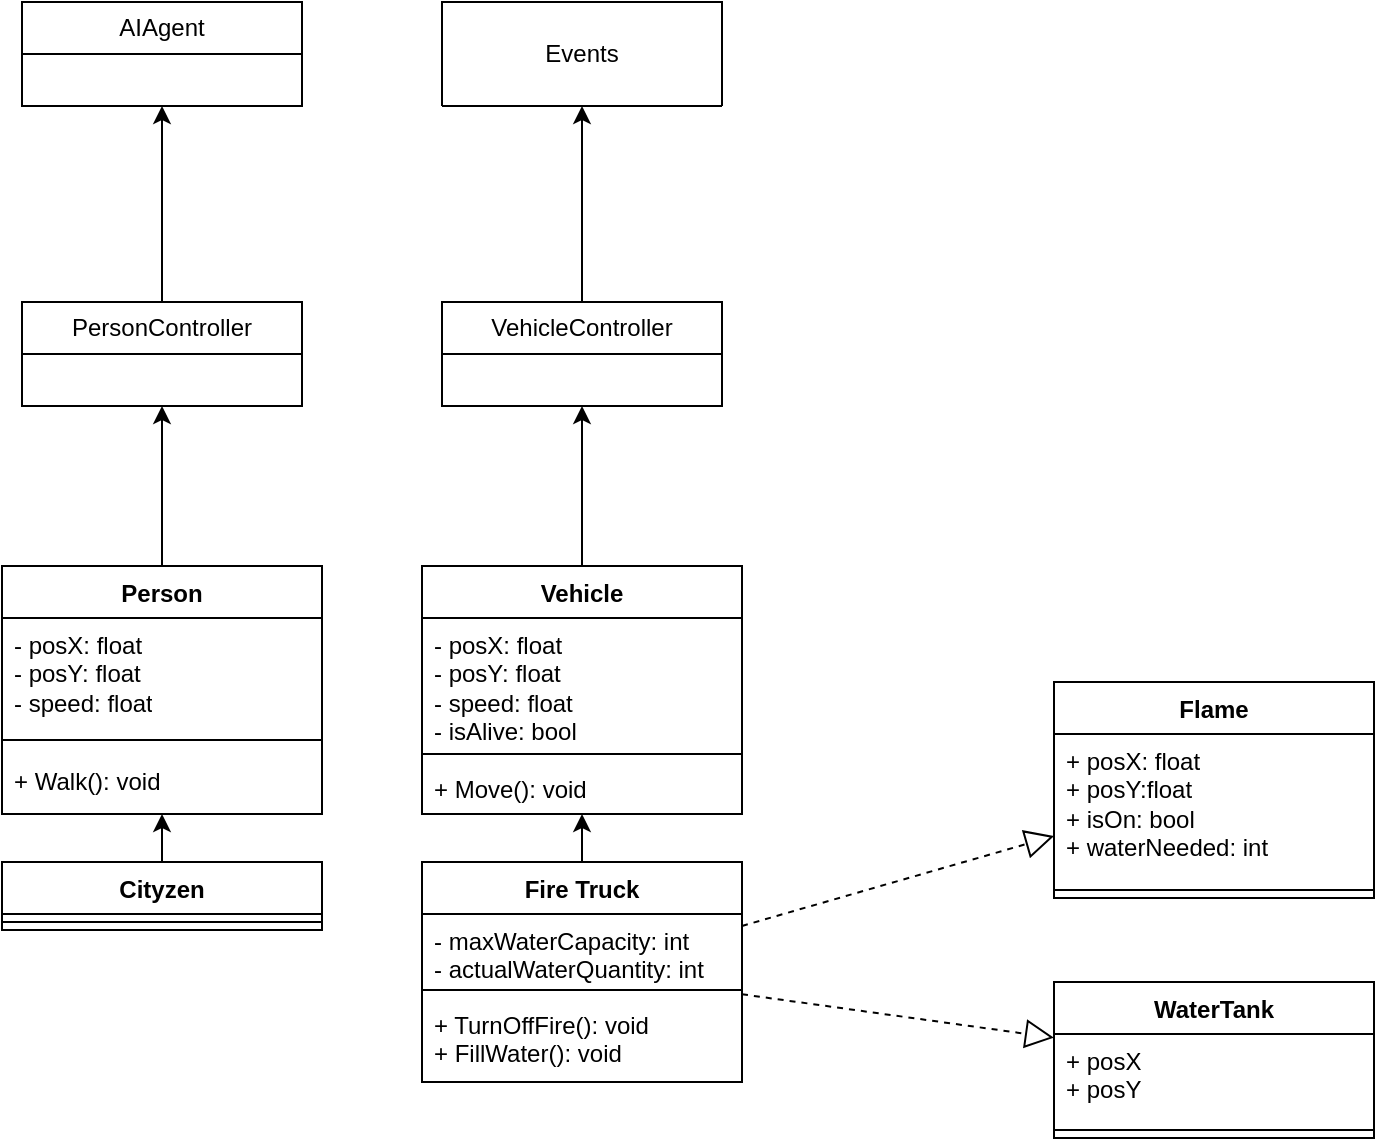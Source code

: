 <mxfile version="24.8.3">
  <diagram name="Página-1" id="SKRLu6_MuARgDEXjkevO">
    <mxGraphModel dx="1613" dy="696" grid="1" gridSize="10" guides="1" tooltips="1" connect="1" arrows="1" fold="1" page="1" pageScale="1" pageWidth="827" pageHeight="1169" math="0" shadow="0">
      <root>
        <mxCell id="0" />
        <mxCell id="1" parent="0" />
        <mxCell id="l5hHfNC6Q23JsbaUlXzg-47" style="edgeStyle=orthogonalEdgeStyle;rounded=0;orthogonalLoop=1;jettySize=auto;html=1;entryX=0.5;entryY=1;entryDx=0;entryDy=0;" edge="1" parent="1" source="l5hHfNC6Q23JsbaUlXzg-9" target="l5hHfNC6Q23JsbaUlXzg-46">
          <mxGeometry relative="1" as="geometry" />
        </mxCell>
        <mxCell id="l5hHfNC6Q23JsbaUlXzg-9" value="Person" style="swimlane;fontStyle=1;align=center;verticalAlign=top;childLayout=stackLayout;horizontal=1;startSize=26;horizontalStack=0;resizeParent=1;resizeParentMax=0;resizeLast=0;collapsible=1;marginBottom=0;whiteSpace=wrap;html=1;" vertex="1" parent="1">
          <mxGeometry x="44" y="832" width="160" height="124" as="geometry" />
        </mxCell>
        <mxCell id="l5hHfNC6Q23JsbaUlXzg-24" value="- posX: float&lt;div&gt;- posY: float&lt;/div&gt;&lt;div&gt;- speed: float&lt;/div&gt;" style="text;strokeColor=none;fillColor=none;align=left;verticalAlign=top;spacingLeft=4;spacingRight=4;overflow=hidden;rotatable=0;points=[[0,0.5],[1,0.5]];portConstraint=eastwest;whiteSpace=wrap;html=1;" vertex="1" parent="l5hHfNC6Q23JsbaUlXzg-9">
          <mxGeometry y="26" width="160" height="54" as="geometry" />
        </mxCell>
        <mxCell id="l5hHfNC6Q23JsbaUlXzg-11" value="" style="line;strokeWidth=1;fillColor=none;align=left;verticalAlign=middle;spacingTop=-1;spacingLeft=3;spacingRight=3;rotatable=0;labelPosition=right;points=[];portConstraint=eastwest;strokeColor=inherit;" vertex="1" parent="l5hHfNC6Q23JsbaUlXzg-9">
          <mxGeometry y="80" width="160" height="14" as="geometry" />
        </mxCell>
        <mxCell id="l5hHfNC6Q23JsbaUlXzg-12" value="+ Walk(): void" style="text;strokeColor=none;fillColor=none;align=left;verticalAlign=top;spacingLeft=4;spacingRight=4;overflow=hidden;rotatable=0;points=[[0,0.5],[1,0.5]];portConstraint=eastwest;whiteSpace=wrap;html=1;" vertex="1" parent="l5hHfNC6Q23JsbaUlXzg-9">
          <mxGeometry y="94" width="160" height="30" as="geometry" />
        </mxCell>
        <mxCell id="l5hHfNC6Q23JsbaUlXzg-18" style="edgeStyle=orthogonalEdgeStyle;rounded=0;orthogonalLoop=1;jettySize=auto;html=1;" edge="1" parent="1" source="l5hHfNC6Q23JsbaUlXzg-14" target="l5hHfNC6Q23JsbaUlXzg-9">
          <mxGeometry relative="1" as="geometry" />
        </mxCell>
        <mxCell id="l5hHfNC6Q23JsbaUlXzg-14" value="Cityzen" style="swimlane;fontStyle=1;align=center;verticalAlign=top;childLayout=stackLayout;horizontal=1;startSize=26;horizontalStack=0;resizeParent=1;resizeParentMax=0;resizeLast=0;collapsible=1;marginBottom=0;whiteSpace=wrap;html=1;" vertex="1" parent="1">
          <mxGeometry x="44" y="980" width="160" height="34" as="geometry" />
        </mxCell>
        <mxCell id="l5hHfNC6Q23JsbaUlXzg-16" value="" style="line;strokeWidth=1;fillColor=none;align=left;verticalAlign=middle;spacingTop=-1;spacingLeft=3;spacingRight=3;rotatable=0;labelPosition=right;points=[];portConstraint=eastwest;strokeColor=inherit;" vertex="1" parent="l5hHfNC6Q23JsbaUlXzg-14">
          <mxGeometry y="26" width="160" height="8" as="geometry" />
        </mxCell>
        <mxCell id="l5hHfNC6Q23JsbaUlXzg-49" style="edgeStyle=orthogonalEdgeStyle;rounded=0;orthogonalLoop=1;jettySize=auto;html=1;" edge="1" parent="1" source="l5hHfNC6Q23JsbaUlXzg-19" target="l5hHfNC6Q23JsbaUlXzg-48">
          <mxGeometry relative="1" as="geometry">
            <mxPoint x="334" y="750.0" as="targetPoint" />
          </mxGeometry>
        </mxCell>
        <mxCell id="l5hHfNC6Q23JsbaUlXzg-19" value="Vehicle" style="swimlane;fontStyle=1;align=center;verticalAlign=top;childLayout=stackLayout;horizontal=1;startSize=26;horizontalStack=0;resizeParent=1;resizeParentMax=0;resizeLast=0;collapsible=1;marginBottom=0;whiteSpace=wrap;html=1;" vertex="1" parent="1">
          <mxGeometry x="254" y="832" width="160" height="124" as="geometry" />
        </mxCell>
        <mxCell id="l5hHfNC6Q23JsbaUlXzg-25" value="- posX: float&lt;div&gt;- posY: float&lt;/div&gt;&lt;div&gt;- speed: float&lt;/div&gt;&lt;div&gt;- isAlive: bool&lt;/div&gt;" style="text;strokeColor=none;fillColor=none;align=left;verticalAlign=top;spacingLeft=4;spacingRight=4;overflow=hidden;rotatable=0;points=[[0,0.5],[1,0.5]];portConstraint=eastwest;whiteSpace=wrap;html=1;" vertex="1" parent="l5hHfNC6Q23JsbaUlXzg-19">
          <mxGeometry y="26" width="160" height="64" as="geometry" />
        </mxCell>
        <mxCell id="l5hHfNC6Q23JsbaUlXzg-21" value="" style="line;strokeWidth=1;fillColor=none;align=left;verticalAlign=middle;spacingTop=-1;spacingLeft=3;spacingRight=3;rotatable=0;labelPosition=right;points=[];portConstraint=eastwest;strokeColor=inherit;" vertex="1" parent="l5hHfNC6Q23JsbaUlXzg-19">
          <mxGeometry y="90" width="160" height="8" as="geometry" />
        </mxCell>
        <mxCell id="l5hHfNC6Q23JsbaUlXzg-22" value="+ Move(): void" style="text;strokeColor=none;fillColor=none;align=left;verticalAlign=top;spacingLeft=4;spacingRight=4;overflow=hidden;rotatable=0;points=[[0,0.5],[1,0.5]];portConstraint=eastwest;whiteSpace=wrap;html=1;" vertex="1" parent="l5hHfNC6Q23JsbaUlXzg-19">
          <mxGeometry y="98" width="160" height="26" as="geometry" />
        </mxCell>
        <mxCell id="l5hHfNC6Q23JsbaUlXzg-28" style="edgeStyle=orthogonalEdgeStyle;rounded=0;orthogonalLoop=1;jettySize=auto;html=1;" edge="1" parent="1" source="l5hHfNC6Q23JsbaUlXzg-26" target="l5hHfNC6Q23JsbaUlXzg-19">
          <mxGeometry relative="1" as="geometry" />
        </mxCell>
        <mxCell id="l5hHfNC6Q23JsbaUlXzg-26" value="Fire Truck" style="swimlane;fontStyle=1;align=center;verticalAlign=top;childLayout=stackLayout;horizontal=1;startSize=26;horizontalStack=0;resizeParent=1;resizeParentMax=0;resizeLast=0;collapsible=1;marginBottom=0;whiteSpace=wrap;html=1;" vertex="1" parent="1">
          <mxGeometry x="254" y="980" width="160" height="110" as="geometry" />
        </mxCell>
        <mxCell id="l5hHfNC6Q23JsbaUlXzg-29" value="- maxWaterCapacity: int&lt;div&gt;- actualWaterQuantity: int&lt;/div&gt;" style="text;strokeColor=none;fillColor=none;align=left;verticalAlign=top;spacingLeft=4;spacingRight=4;overflow=hidden;rotatable=0;points=[[0,0.5],[1,0.5]];portConstraint=eastwest;whiteSpace=wrap;html=1;" vertex="1" parent="l5hHfNC6Q23JsbaUlXzg-26">
          <mxGeometry y="26" width="160" height="34" as="geometry" />
        </mxCell>
        <mxCell id="l5hHfNC6Q23JsbaUlXzg-27" value="" style="line;strokeWidth=1;fillColor=none;align=left;verticalAlign=middle;spacingTop=-1;spacingLeft=3;spacingRight=3;rotatable=0;labelPosition=right;points=[];portConstraint=eastwest;strokeColor=inherit;" vertex="1" parent="l5hHfNC6Q23JsbaUlXzg-26">
          <mxGeometry y="60" width="160" height="8" as="geometry" />
        </mxCell>
        <mxCell id="l5hHfNC6Q23JsbaUlXzg-30" value="+ TurnOffFire(): void&lt;div&gt;+ FillWater(): void&lt;/div&gt;" style="text;strokeColor=none;fillColor=none;align=left;verticalAlign=top;spacingLeft=4;spacingRight=4;overflow=hidden;rotatable=0;points=[[0,0.5],[1,0.5]];portConstraint=eastwest;whiteSpace=wrap;html=1;" vertex="1" parent="l5hHfNC6Q23JsbaUlXzg-26">
          <mxGeometry y="68" width="160" height="42" as="geometry" />
        </mxCell>
        <mxCell id="l5hHfNC6Q23JsbaUlXzg-42" value="Flame" style="swimlane;fontStyle=1;align=center;verticalAlign=top;childLayout=stackLayout;horizontal=1;startSize=26;horizontalStack=0;resizeParent=1;resizeParentMax=0;resizeLast=0;collapsible=1;marginBottom=0;whiteSpace=wrap;html=1;" vertex="1" parent="1">
          <mxGeometry x="570" y="890" width="160" height="108" as="geometry" />
        </mxCell>
        <mxCell id="l5hHfNC6Q23JsbaUlXzg-43" value="+ posX: float&lt;div&gt;+ posY:float&lt;/div&gt;&lt;div&gt;+ isOn: bool&lt;/div&gt;&lt;div&gt;+ waterNeeded: int&lt;/div&gt;" style="text;strokeColor=none;fillColor=none;align=left;verticalAlign=top;spacingLeft=4;spacingRight=4;overflow=hidden;rotatable=0;points=[[0,0.5],[1,0.5]];portConstraint=eastwest;whiteSpace=wrap;html=1;" vertex="1" parent="l5hHfNC6Q23JsbaUlXzg-42">
          <mxGeometry y="26" width="160" height="74" as="geometry" />
        </mxCell>
        <mxCell id="l5hHfNC6Q23JsbaUlXzg-44" value="" style="line;strokeWidth=1;fillColor=none;align=left;verticalAlign=middle;spacingTop=-1;spacingLeft=3;spacingRight=3;rotatable=0;labelPosition=right;points=[];portConstraint=eastwest;strokeColor=inherit;" vertex="1" parent="l5hHfNC6Q23JsbaUlXzg-42">
          <mxGeometry y="100" width="160" height="8" as="geometry" />
        </mxCell>
        <mxCell id="l5hHfNC6Q23JsbaUlXzg-53" style="edgeStyle=orthogonalEdgeStyle;rounded=0;orthogonalLoop=1;jettySize=auto;html=1;" edge="1" parent="1" source="l5hHfNC6Q23JsbaUlXzg-46" target="l5hHfNC6Q23JsbaUlXzg-52">
          <mxGeometry relative="1" as="geometry" />
        </mxCell>
        <mxCell id="l5hHfNC6Q23JsbaUlXzg-46" value="PersonController" style="swimlane;fontStyle=0;childLayout=stackLayout;horizontal=1;startSize=26;fillColor=none;horizontalStack=0;resizeParent=1;resizeParentMax=0;resizeLast=0;collapsible=1;marginBottom=0;whiteSpace=wrap;html=1;" vertex="1" parent="1">
          <mxGeometry x="54" y="700" width="140" height="52" as="geometry" />
        </mxCell>
        <mxCell id="l5hHfNC6Q23JsbaUlXzg-51" style="edgeStyle=orthogonalEdgeStyle;rounded=0;orthogonalLoop=1;jettySize=auto;html=1;entryX=0.5;entryY=1;entryDx=0;entryDy=0;" edge="1" parent="1" source="l5hHfNC6Q23JsbaUlXzg-48" target="l5hHfNC6Q23JsbaUlXzg-50">
          <mxGeometry relative="1" as="geometry" />
        </mxCell>
        <mxCell id="l5hHfNC6Q23JsbaUlXzg-48" value="VehicleController" style="swimlane;fontStyle=0;childLayout=stackLayout;horizontal=1;startSize=26;fillColor=none;horizontalStack=0;resizeParent=1;resizeParentMax=0;resizeLast=0;collapsible=1;marginBottom=0;whiteSpace=wrap;html=1;" vertex="1" parent="1">
          <mxGeometry x="264" y="700" width="140" height="52" as="geometry" />
        </mxCell>
        <mxCell id="l5hHfNC6Q23JsbaUlXzg-50" value="Events" style="swimlane;fontStyle=0;childLayout=stackLayout;horizontal=1;startSize=52;fillColor=none;horizontalStack=0;resizeParent=1;resizeParentMax=0;resizeLast=0;collapsible=1;marginBottom=0;whiteSpace=wrap;html=1;" vertex="1" parent="1">
          <mxGeometry x="264" y="550" width="140" height="52" as="geometry" />
        </mxCell>
        <mxCell id="l5hHfNC6Q23JsbaUlXzg-52" value="AIAgent" style="swimlane;fontStyle=0;childLayout=stackLayout;horizontal=1;startSize=26;fillColor=none;horizontalStack=0;resizeParent=1;resizeParentMax=0;resizeLast=0;collapsible=1;marginBottom=0;whiteSpace=wrap;html=1;" vertex="1" parent="1">
          <mxGeometry x="54" y="550" width="140" height="52" as="geometry" />
        </mxCell>
        <mxCell id="l5hHfNC6Q23JsbaUlXzg-68" value="WaterTank" style="swimlane;fontStyle=1;align=center;verticalAlign=top;childLayout=stackLayout;horizontal=1;startSize=26;horizontalStack=0;resizeParent=1;resizeParentMax=0;resizeLast=0;collapsible=1;marginBottom=0;whiteSpace=wrap;html=1;" vertex="1" parent="1">
          <mxGeometry x="570" y="1040" width="160" height="78" as="geometry" />
        </mxCell>
        <mxCell id="l5hHfNC6Q23JsbaUlXzg-69" value="+ posX&lt;div&gt;+ posY&lt;/div&gt;" style="text;strokeColor=none;fillColor=none;align=left;verticalAlign=top;spacingLeft=4;spacingRight=4;overflow=hidden;rotatable=0;points=[[0,0.5],[1,0.5]];portConstraint=eastwest;whiteSpace=wrap;html=1;" vertex="1" parent="l5hHfNC6Q23JsbaUlXzg-68">
          <mxGeometry y="26" width="160" height="44" as="geometry" />
        </mxCell>
        <mxCell id="l5hHfNC6Q23JsbaUlXzg-70" value="" style="line;strokeWidth=1;fillColor=none;align=left;verticalAlign=middle;spacingTop=-1;spacingLeft=3;spacingRight=3;rotatable=0;labelPosition=right;points=[];portConstraint=eastwest;strokeColor=inherit;" vertex="1" parent="l5hHfNC6Q23JsbaUlXzg-68">
          <mxGeometry y="70" width="160" height="8" as="geometry" />
        </mxCell>
        <mxCell id="l5hHfNC6Q23JsbaUlXzg-72" value="" style="endArrow=block;dashed=1;endFill=0;endSize=12;html=1;rounded=0;" edge="1" parent="1" source="l5hHfNC6Q23JsbaUlXzg-26" target="l5hHfNC6Q23JsbaUlXzg-42">
          <mxGeometry width="160" relative="1" as="geometry">
            <mxPoint x="490" y="1060" as="sourcePoint" />
            <mxPoint x="650" y="1060" as="targetPoint" />
          </mxGeometry>
        </mxCell>
        <mxCell id="l5hHfNC6Q23JsbaUlXzg-73" value="" style="endArrow=block;dashed=1;endFill=0;endSize=12;html=1;rounded=0;" edge="1" parent="1" source="l5hHfNC6Q23JsbaUlXzg-26" target="l5hHfNC6Q23JsbaUlXzg-68">
          <mxGeometry width="160" relative="1" as="geometry">
            <mxPoint x="470" y="1080" as="sourcePoint" />
            <mxPoint x="525" y="1040" as="targetPoint" />
          </mxGeometry>
        </mxCell>
      </root>
    </mxGraphModel>
  </diagram>
</mxfile>
